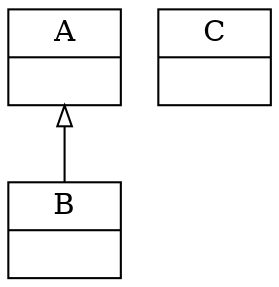/*
  abidos_cpp 1.0.16_Debug [2013-02-20 17:29:26] 
*/
/*
  this file has been created by abidos
  F. Manuel Hevia Garcia fructu@gmail.com

  this fontname get conflict if you want generate eps for doc
*/
digraph G {
/*
        fontname = "Bitstream Vera Sans"
        fontsize = 8
*/
        fontsize = 8
        node [
//                fontname = "Bitstream Vera Sans"
//                fontsize = 8
                shape = "record"
        ]
/*
        edge [
                fontname = "Bitstream Vera Sans"
                fontsize = 8
        ]
*/
/* c_generator_class_diagram::classes() */
  A [
    URL="A[main.cpp:1];A[main.cpp:1];",
    label="{ A|}"
  ]
/* c_generator_class_diagram::classes() */
  B [
    URL="B[main.cpp:5];B[main.cpp:5];",
    label="{ B|}"
  ]
/* c_generator_class_diagram::classes() */
  C [
    URL="C[main.cpp:9];C[main.cpp:9];",
    label="{ C|}"
  ]
/* c_generator_class_diagram::classes() */
/* c_generator_class_diagram::inheritance() */
/* c_generator_class_diagram::friends() */
/* compositions_aggregations */
/* c_generator_class_diagram::inheritance() */
  /*B->A*/  A->B [dir = "back", color = "black", arrowtail = "empty"];
/* c_generator_class_diagram::friends() */
/* compositions_aggregations */
/* c_generator_class_diagram::inheritance() */
/* c_generator_class_diagram::friends() */
/* compositions_aggregations */
/* c_generator_class_diagram::inheritance() */
/* c_generator_class_diagram::friends() */
}
